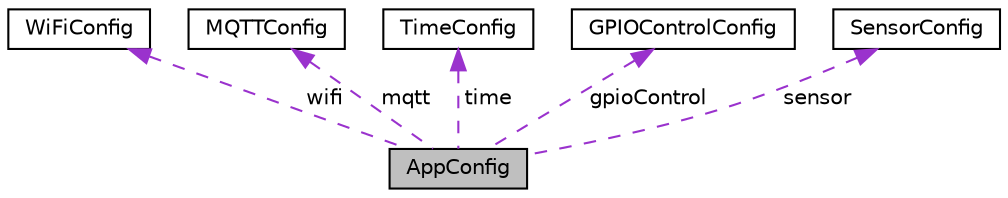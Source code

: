 digraph "AppConfig"
{
 // LATEX_PDF_SIZE
  edge [fontname="Helvetica",fontsize="10",labelfontname="Helvetica",labelfontsize="10"];
  node [fontname="Helvetica",fontsize="10",shape=record];
  Node1 [label="AppConfig",height=0.2,width=0.4,color="black", fillcolor="grey75", style="filled", fontcolor="black",tooltip=" "];
  Node2 -> Node1 [dir="back",color="darkorchid3",fontsize="10",style="dashed",label=" wifi" ,fontname="Helvetica"];
  Node2 [label="WiFiConfig",height=0.2,width=0.4,color="black", fillcolor="white", style="filled",URL="$structWiFiConfig.html",tooltip=" "];
  Node3 -> Node1 [dir="back",color="darkorchid3",fontsize="10",style="dashed",label=" mqtt" ,fontname="Helvetica"];
  Node3 [label="MQTTConfig",height=0.2,width=0.4,color="black", fillcolor="white", style="filled",URL="$structMQTTConfig.html",tooltip=" "];
  Node4 -> Node1 [dir="back",color="darkorchid3",fontsize="10",style="dashed",label=" time" ,fontname="Helvetica"];
  Node4 [label="TimeConfig",height=0.2,width=0.4,color="black", fillcolor="white", style="filled",URL="$structTimeConfig.html",tooltip=" "];
  Node5 -> Node1 [dir="back",color="darkorchid3",fontsize="10",style="dashed",label=" gpioControl" ,fontname="Helvetica"];
  Node5 [label="GPIOControlConfig",height=0.2,width=0.4,color="black", fillcolor="white", style="filled",URL="$structGPIOControlConfig.html",tooltip=" "];
  Node6 -> Node1 [dir="back",color="darkorchid3",fontsize="10",style="dashed",label=" sensor" ,fontname="Helvetica"];
  Node6 [label="SensorConfig",height=0.2,width=0.4,color="black", fillcolor="white", style="filled",URL="$structSensorConfig.html",tooltip=" "];
}
